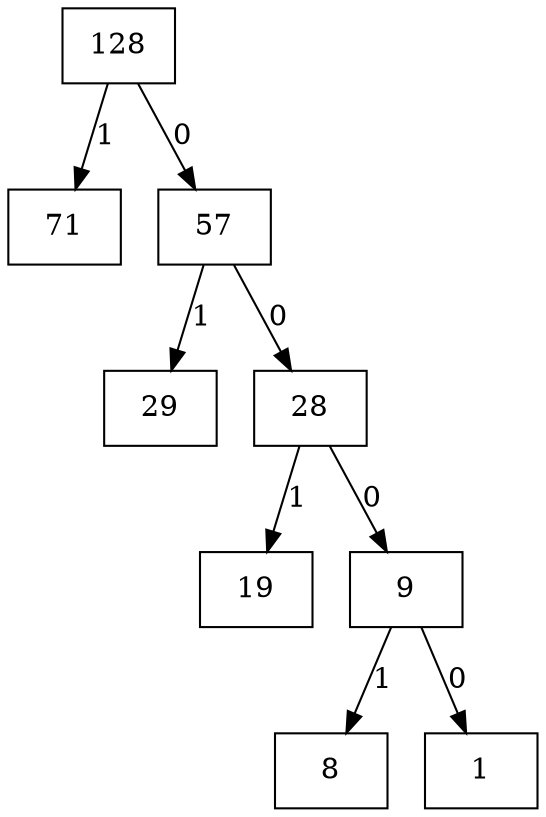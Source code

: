 digraph Fano { 
 128[shape=box]; 
128->71[label = 1]; 
128->57[label = 0]; 
71[shape=box]; 
57[shape=box]; 
57->29[label = 1]; 
57->28[label = 0]; 
29[shape=box]; 
28[shape=box]; 
28->19[label = 1]; 
28->9[label = 0]; 
19[shape=box]; 
9[shape=box]; 
9->8[label = 1]; 
9->1[label = 0]; 
8[shape=box]; 
1[shape=box]; 
}